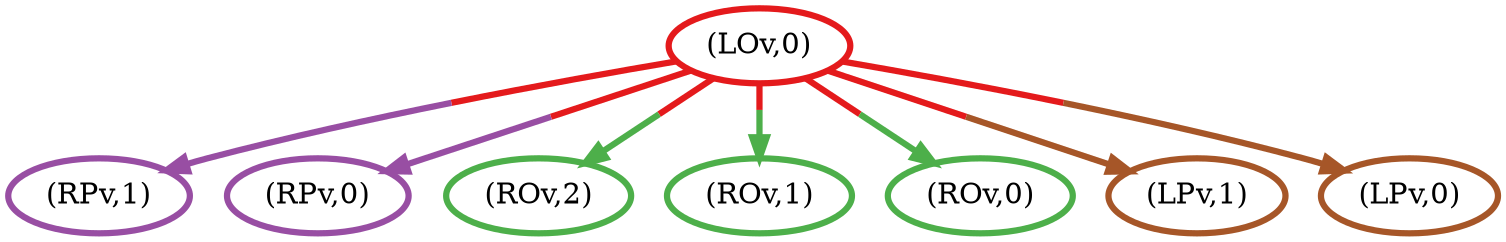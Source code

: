 digraph G {
	7 [penwidth=3,colorscheme=set19,color=4,label="(RPv,1)"]
	6 [penwidth=3,colorscheme=set19,color=4,label="(RPv,0)"]
	5 [penwidth=3,colorscheme=set19,color=3,label="(ROv,2)"]
	4 [penwidth=3,colorscheme=set19,color=3,label="(ROv,1)"]
	3 [penwidth=3,colorscheme=set19,color=3,label="(ROv,0)"]
	2 [penwidth=3,colorscheme=set19,color=7,label="(LPv,1)"]
	1 [penwidth=3,colorscheme=set19,color=7,label="(LPv,0)"]
	0 [penwidth=3,colorscheme=set19,color=1,label="(LOv,0)"]
	0 -> 7 [penwidth=3,colorscheme=set19,color="1;0.5:4"]
	0 -> 6 [penwidth=3,colorscheme=set19,color="1;0.5:4"]
	0 -> 5 [penwidth=3,colorscheme=set19,color="1;0.5:3"]
	0 -> 4 [penwidth=3,colorscheme=set19,color="1;0.5:3"]
	0 -> 3 [penwidth=3,colorscheme=set19,color="1;0.5:3"]
	0 -> 2 [penwidth=3,colorscheme=set19,color="1;0.5:7"]
	0 -> 1 [penwidth=3,colorscheme=set19,color="1;0.5:7"]
}